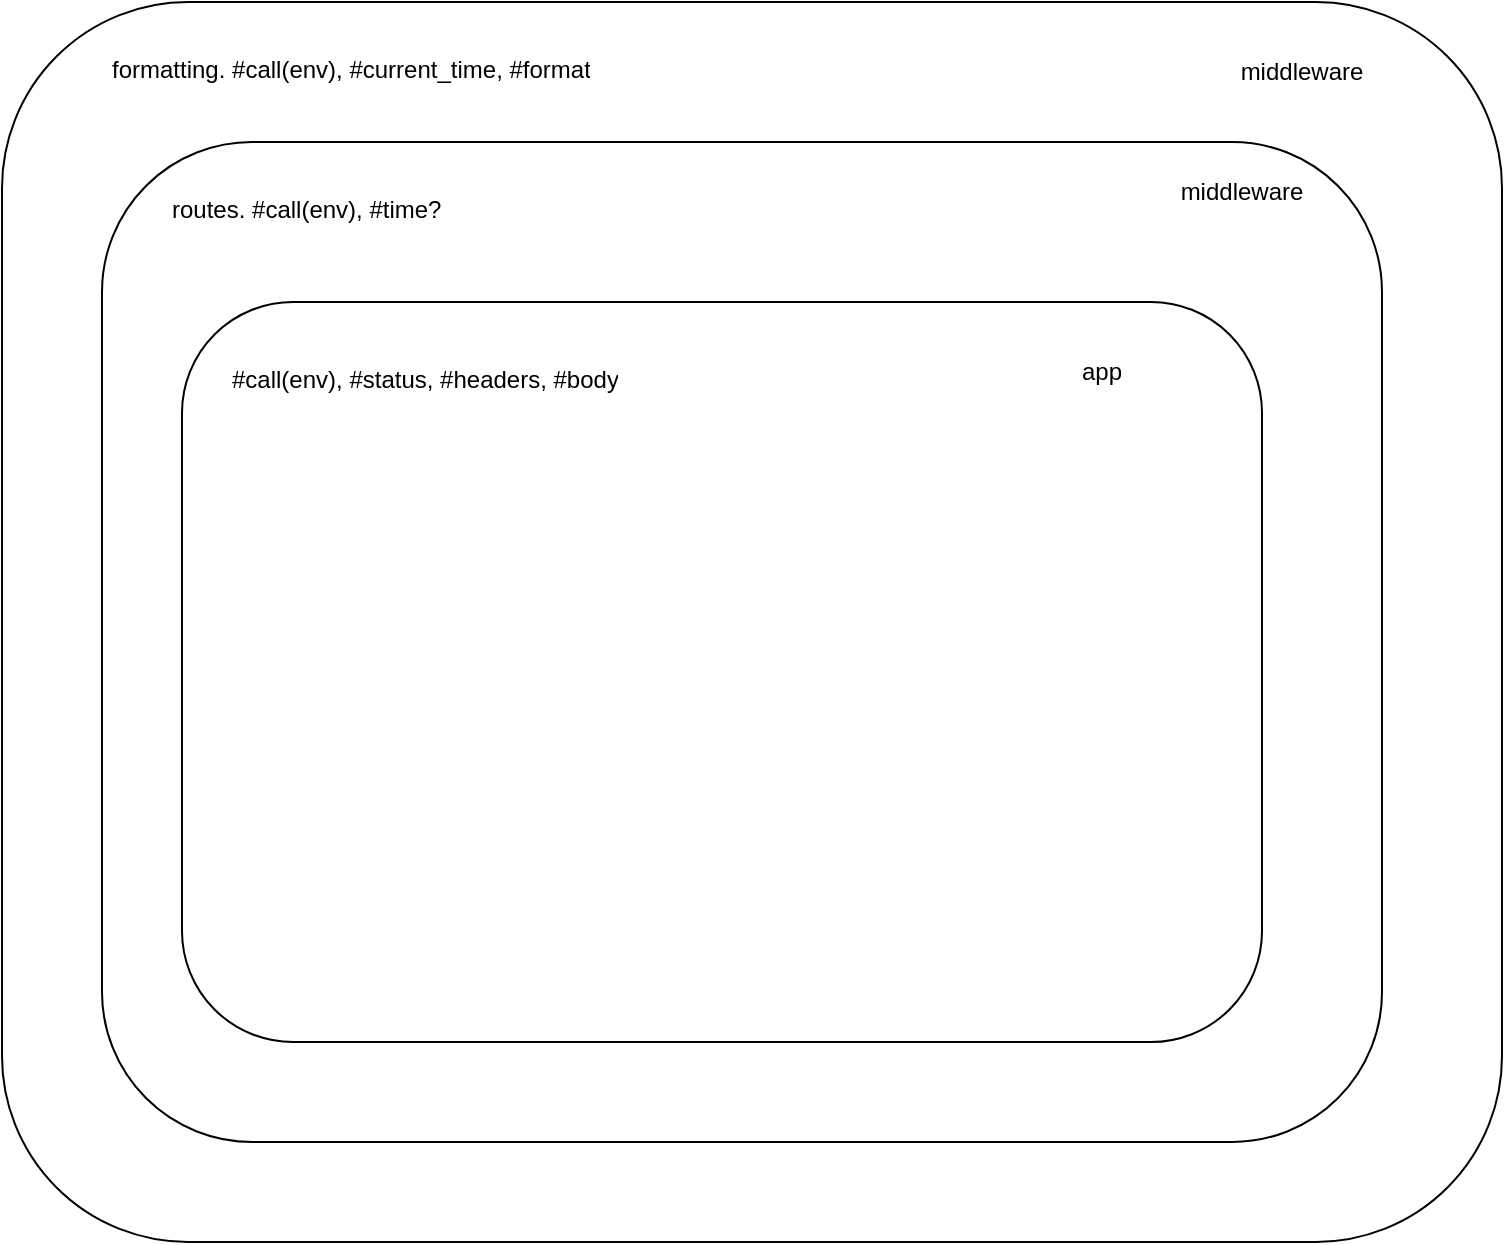 <mxfile version="20.0.1" type="github">
  <diagram id="HO4FfG1CJDm31ouuaYwr" name="Page-1">
    <mxGraphModel dx="1666" dy="820" grid="1" gridSize="10" guides="1" tooltips="1" connect="1" arrows="1" fold="1" page="1" pageScale="1" pageWidth="850" pageHeight="1100" math="0" shadow="0">
      <root>
        <mxCell id="0" />
        <mxCell id="1" parent="0" />
        <mxCell id="3" value="" style="rounded=1;whiteSpace=wrap;html=1;" parent="1" vertex="1">
          <mxGeometry x="40" y="40" width="750" height="620" as="geometry" />
        </mxCell>
        <mxCell id="4" value="middleware" style="text;html=1;strokeColor=none;fillColor=none;align=center;verticalAlign=middle;whiteSpace=wrap;rounded=0;" parent="1" vertex="1">
          <mxGeometry x="630" y="60" width="120" height="30" as="geometry" />
        </mxCell>
        <mxCell id="6" value="" style="rounded=1;whiteSpace=wrap;html=1;" parent="1" vertex="1">
          <mxGeometry x="90" y="110" width="640" height="500" as="geometry" />
        </mxCell>
        <mxCell id="5" value="&lt;h1&gt;&lt;span style=&quot;font-size: 12px ; font-weight: 400&quot;&gt;routes. #call(env), #time?&lt;/span&gt;&lt;br&gt;&lt;/h1&gt;" style="text;html=1;strokeColor=none;fillColor=none;spacing=5;spacingTop=-20;whiteSpace=wrap;overflow=hidden;rounded=0;" parent="1" vertex="1">
          <mxGeometry x="120" y="120" width="500" height="40" as="geometry" />
        </mxCell>
        <mxCell id="7" value="&lt;h1&gt;&lt;span style=&quot;font-size: 12px ; font-weight: 400&quot;&gt;formatting. #call(env), #current_time, #format&lt;/span&gt;&lt;br&gt;&lt;/h1&gt;" style="text;html=1;strokeColor=none;fillColor=none;spacing=5;spacingTop=-20;whiteSpace=wrap;overflow=hidden;rounded=0;" parent="1" vertex="1">
          <mxGeometry x="90" y="50" width="500" height="40" as="geometry" />
        </mxCell>
        <mxCell id="8" value="middleware" style="text;html=1;strokeColor=none;fillColor=none;align=center;verticalAlign=middle;whiteSpace=wrap;rounded=0;" parent="1" vertex="1">
          <mxGeometry x="600" y="120" width="120" height="30" as="geometry" />
        </mxCell>
        <mxCell id="9" value="" style="rounded=1;whiteSpace=wrap;html=1;" parent="1" vertex="1">
          <mxGeometry x="130" y="190" width="540" height="370" as="geometry" />
        </mxCell>
        <mxCell id="10" value="app" style="text;html=1;strokeColor=none;fillColor=none;align=center;verticalAlign=middle;whiteSpace=wrap;rounded=0;" parent="1" vertex="1">
          <mxGeometry x="530" y="210" width="120" height="30" as="geometry" />
        </mxCell>
        <mxCell id="11" value="&lt;h1&gt;&lt;span style=&quot;font-size: 12px ; font-weight: 400&quot;&gt;#call(env), #status, #headers, #body&lt;/span&gt;&lt;br&gt;&lt;/h1&gt;" style="text;html=1;strokeColor=none;fillColor=none;spacing=5;spacingTop=-20;whiteSpace=wrap;overflow=hidden;rounded=0;" parent="1" vertex="1">
          <mxGeometry x="150" y="205" width="500" height="40" as="geometry" />
        </mxCell>
      </root>
    </mxGraphModel>
  </diagram>
</mxfile>
